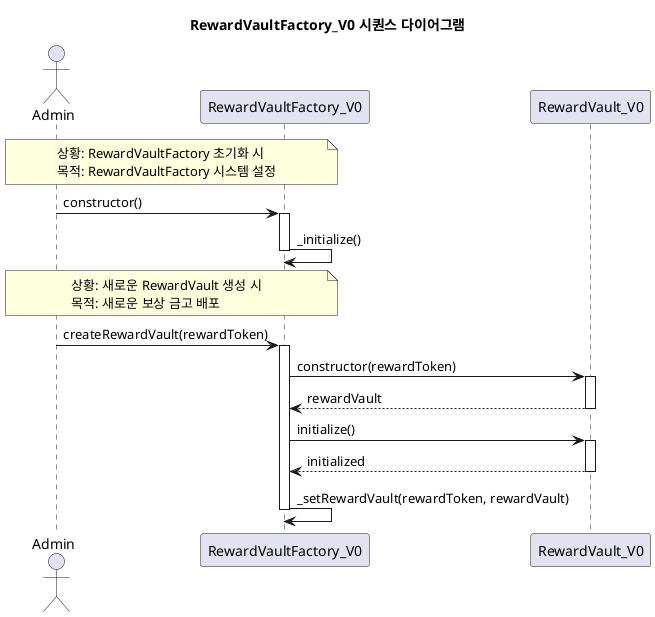  @startuml
title RewardVaultFactory_V0 시퀀스 다이어그램

actor Admin
participant "RewardVaultFactory_V0" as RVF
participant "RewardVault_V0" as RV

note over Admin, RVF
  상황: RewardVaultFactory 초기화 시
  목적: RewardVaultFactory 시스템 설정
end note

Admin -> RVF: constructor()
activate RVF
RVF -> RVF: _initialize()
deactivate RVF

note over Admin, RVF
  상황: 새로운 RewardVault 생성 시
  목적: 새로운 보상 금고 배포
end note

Admin -> RVF: createRewardVault(rewardToken)
activate RVF
RVF -> RV: constructor(rewardToken)
activate RV
RV --> RVF: rewardVault
deactivate RV

RVF -> RV: initialize()
activate RV
RV --> RVF: initialized
deactivate RV

RVF -> RVF: _setRewardVault(rewardToken, rewardVault)
deactivate RVF

@enduml
